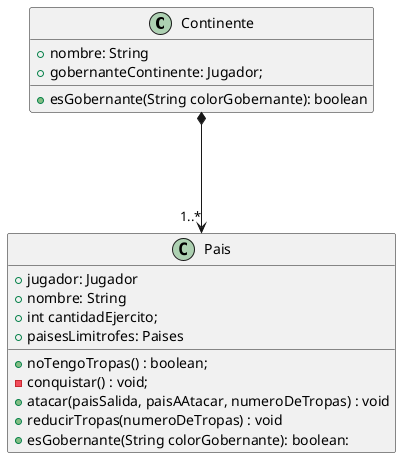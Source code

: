 @startuml

class Continente{
    +nombre: String
    +gobernanteContinente: Jugador;

    + esGobernante(String colorGobernante): boolean



}

class Pais{
    +jugador: Jugador
    +nombre: String
    +int cantidadEjercito;
    +paisesLimitrofes: Paises

    + noTengoTropas() : boolean;
    - conquistar() : void;
    + atacar(paisSalida, paisAAtacar, numeroDeTropas) : void
    + reducirTropas(numeroDeTropas) : void
   + esGobernante(String colorGobernante): boolean:


}

Continente *---> "1..*"Pais

@enduml